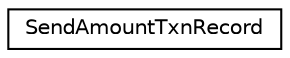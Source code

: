 digraph "Graphical Class Hierarchy"
{
  edge [fontname="Helvetica",fontsize="10",labelfontname="Helvetica",labelfontsize="10"];
  node [fontname="Helvetica",fontsize="10",shape=record];
  rankdir="LR";
  Node0 [label="SendAmountTxnRecord",height=0.2,width=0.4,color="black", fillcolor="white", style="filled",URL="$struct_send_amount_txn_record.html",tooltip="Vector item, record to store one transaction in send_many message. "];
}
